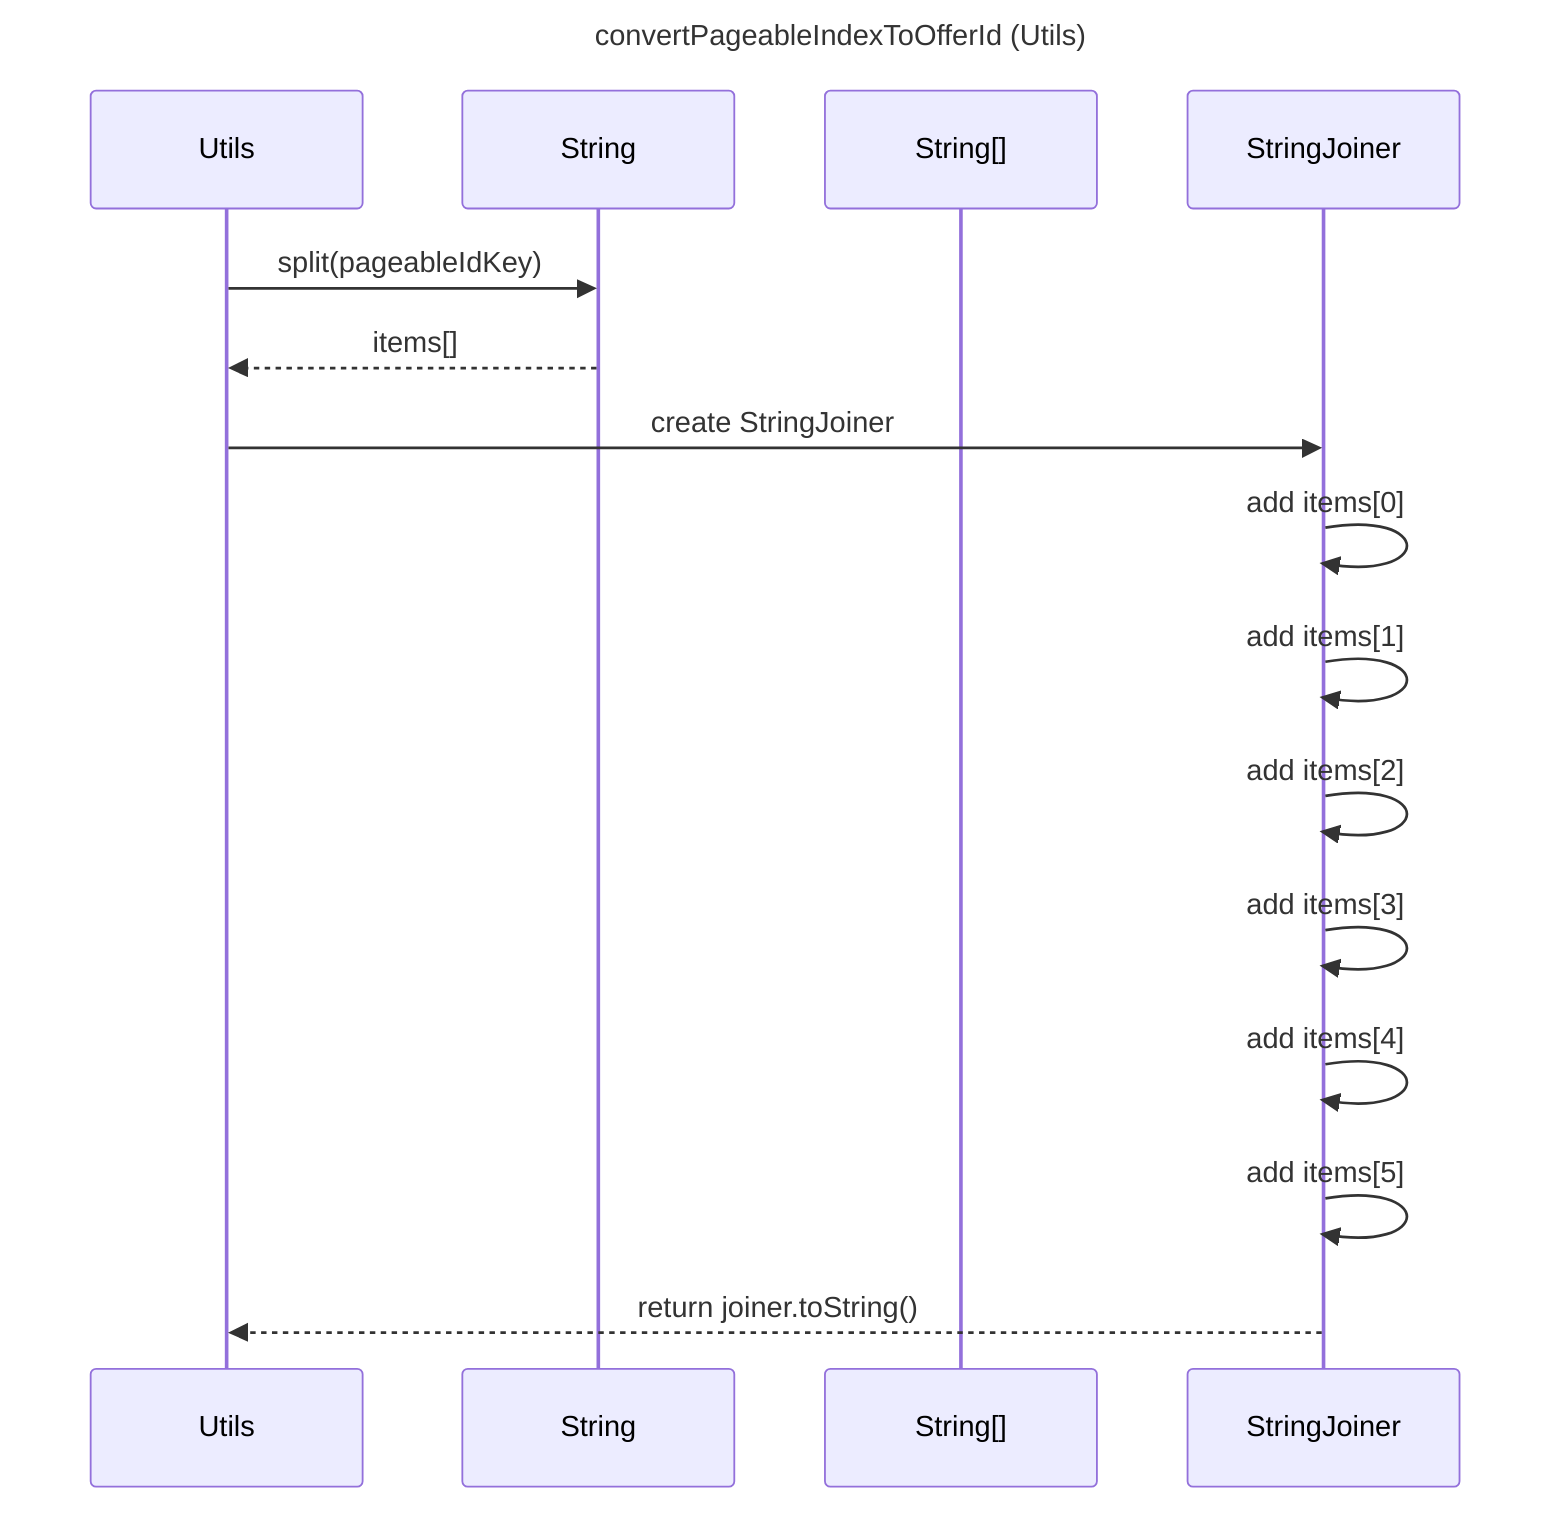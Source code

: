 ---
title: convertPageableIndexToOfferId (Utils)
---

sequenceDiagram
    participant Utils
    participant String
    participant String[]
    participant StringJoiner

    Utils->>String: split(pageableIdKey)
    String-->>Utils: items[]
    Utils->>StringJoiner: create StringJoiner
    StringJoiner->>StringJoiner: add items[0]
    StringJoiner->>StringJoiner: add items[1]
    StringJoiner->>StringJoiner: add items[2]
    StringJoiner->>StringJoiner: add items[3]
    StringJoiner->>StringJoiner: add items[4]
    StringJoiner->>StringJoiner: add items[5]
    StringJoiner-->>Utils: return joiner.toString()